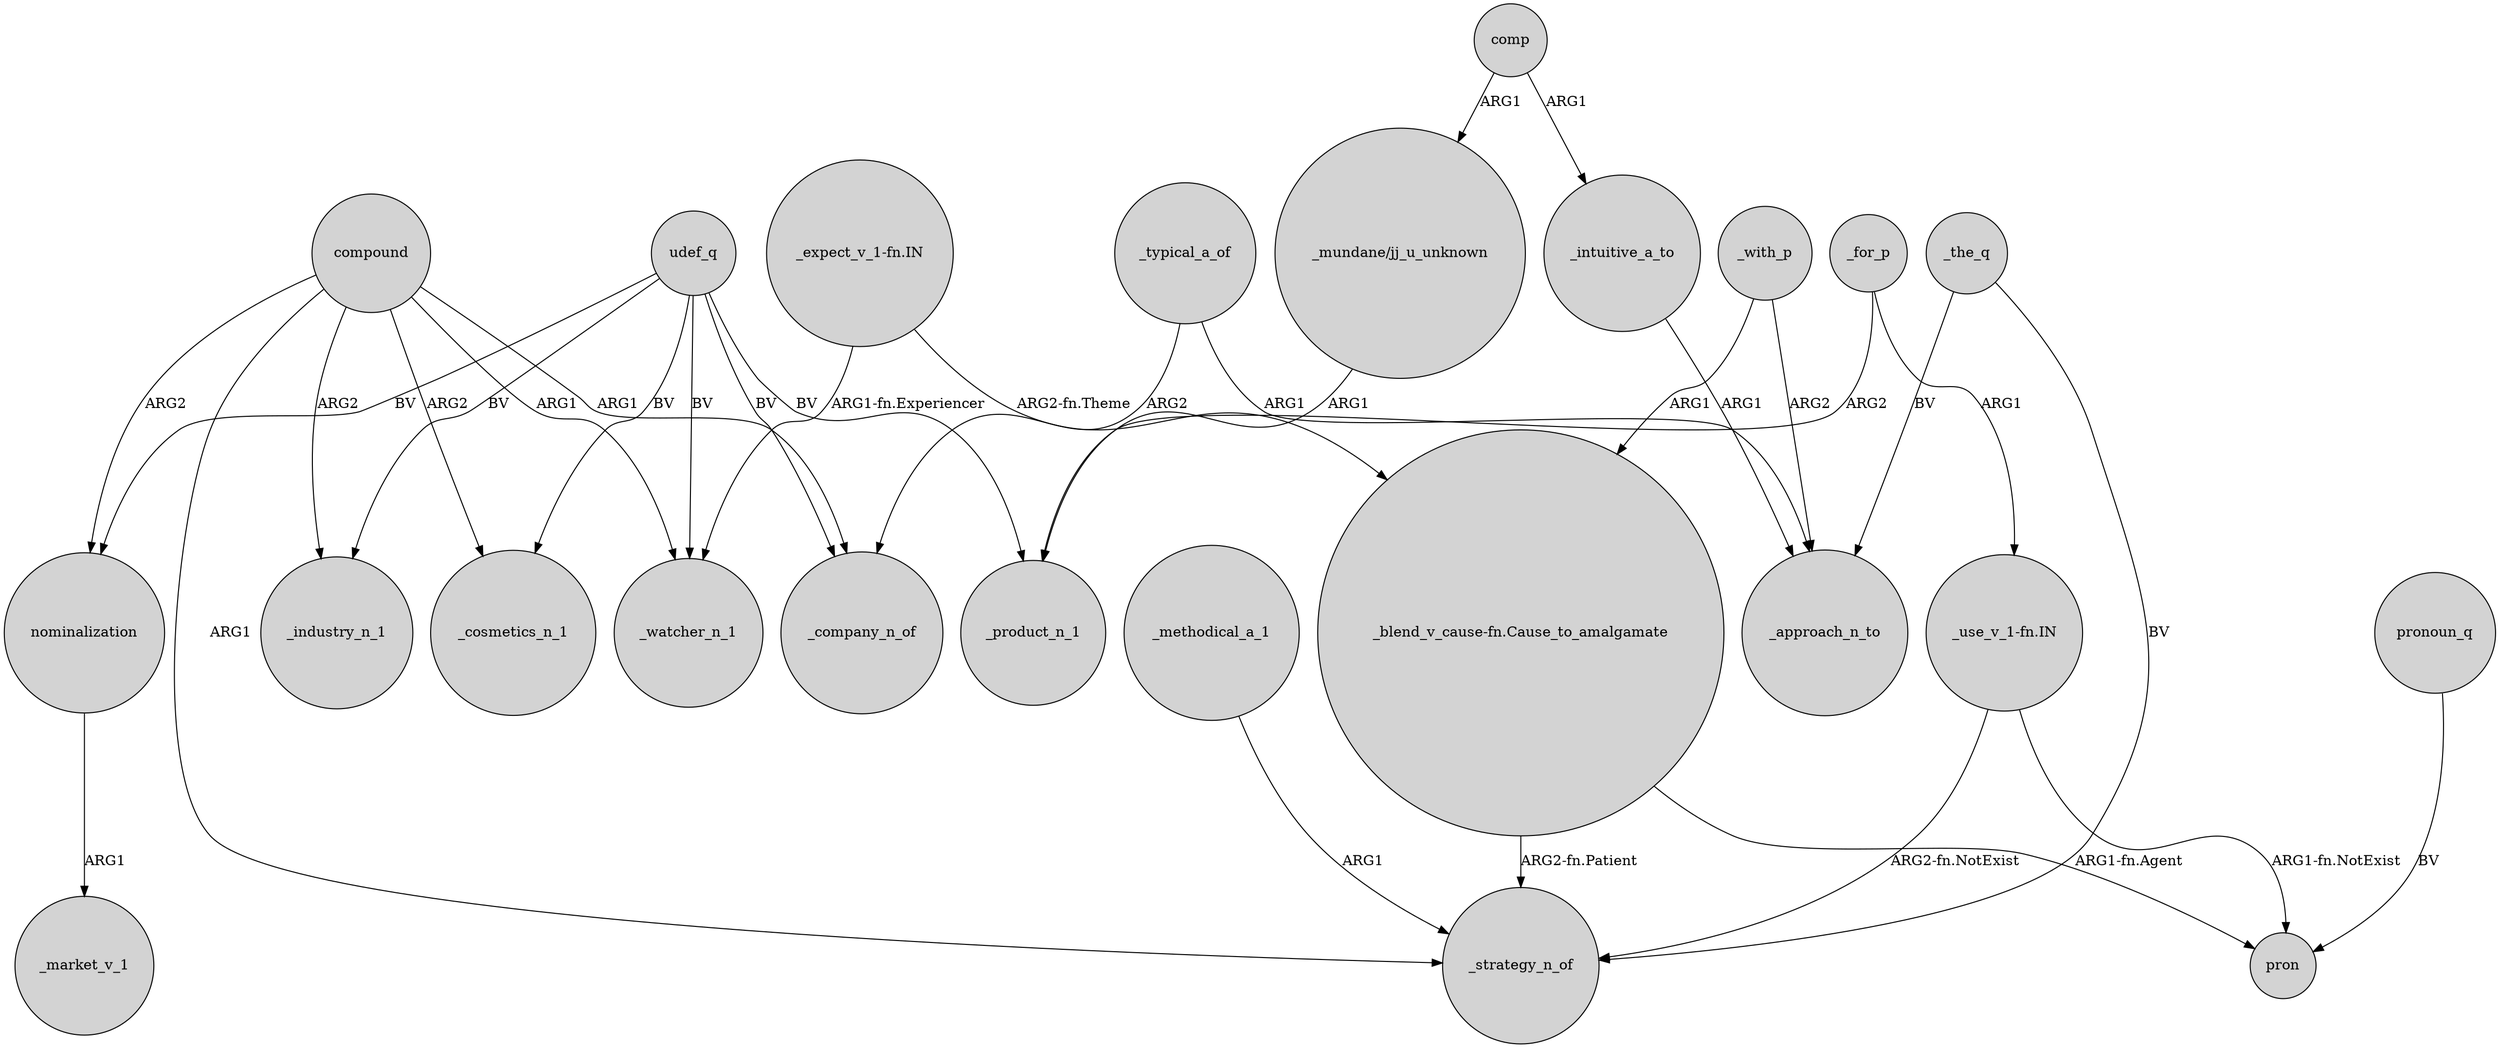 digraph {
	node [shape=circle style=filled]
	udef_q -> _watcher_n_1 [label=BV]
	compound -> _watcher_n_1 [label=ARG1]
	nominalization -> _market_v_1 [label=ARG1]
	"_blend_v_cause-fn.Cause_to_amalgamate" -> _strategy_n_of [label="ARG2-fn.Patient"]
	_for_p -> _product_n_1 [label=ARG2]
	compound -> _strategy_n_of [label=ARG1]
	_typical_a_of -> _company_n_of [label=ARG2]
	_the_q -> _strategy_n_of [label=BV]
	"_use_v_1-fn.IN" -> pron [label="ARG1-fn.NotExist"]
	_intuitive_a_to -> _approach_n_to [label=ARG1]
	compound -> nominalization [label=ARG2]
	_the_q -> _approach_n_to [label=BV]
	_methodical_a_1 -> _strategy_n_of [label=ARG1]
	_with_p -> _approach_n_to [label=ARG2]
	comp -> _intuitive_a_to [label=ARG1]
	_with_p -> "_blend_v_cause-fn.Cause_to_amalgamate" [label=ARG1]
	compound -> _company_n_of [label=ARG1]
	pronoun_q -> pron [label=BV]
	compound -> _industry_n_1 [label=ARG2]
	comp -> "_mundane/jj_u_unknown" [label=ARG1]
	"_mundane/jj_u_unknown" -> _product_n_1 [label=ARG1]
	"_blend_v_cause-fn.Cause_to_amalgamate" -> pron [label="ARG1-fn.Agent"]
	_typical_a_of -> _approach_n_to [label=ARG1]
	udef_q -> nominalization [label=BV]
	udef_q -> _cosmetics_n_1 [label=BV]
	"_expect_v_1-fn.IN" -> "_blend_v_cause-fn.Cause_to_amalgamate" [label="ARG2-fn.Theme"]
	"_expect_v_1-fn.IN" -> _watcher_n_1 [label="ARG1-fn.Experiencer"]
	udef_q -> _product_n_1 [label=BV]
	_for_p -> "_use_v_1-fn.IN" [label=ARG1]
	compound -> _cosmetics_n_1 [label=ARG2]
	udef_q -> _company_n_of [label=BV]
	"_use_v_1-fn.IN" -> _strategy_n_of [label="ARG2-fn.NotExist"]
	udef_q -> _industry_n_1 [label=BV]
}

